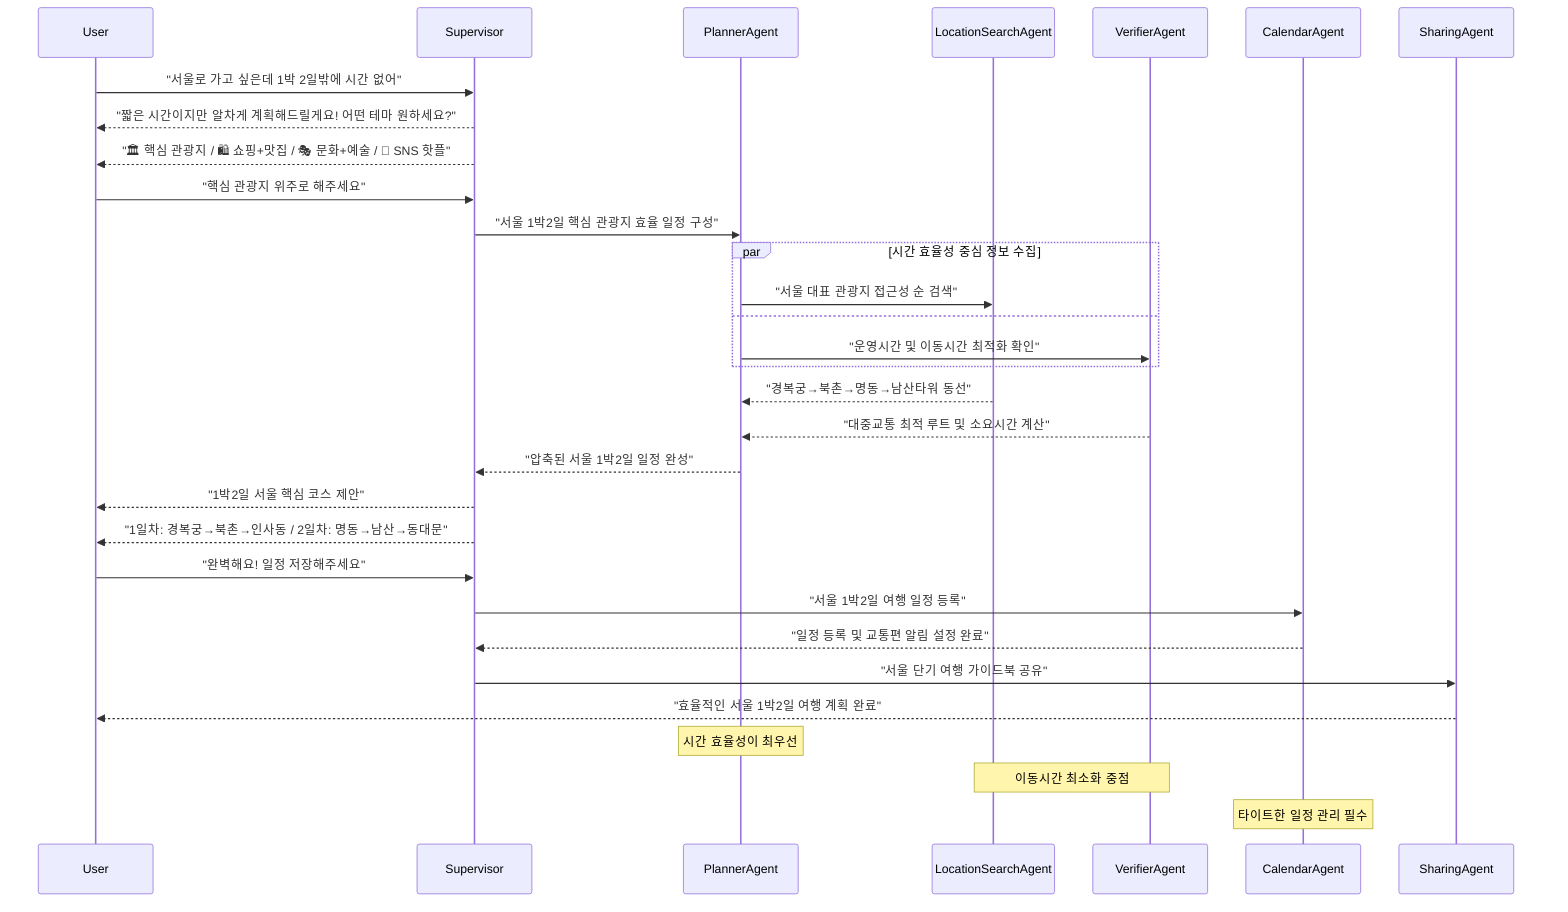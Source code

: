 %% 13_short_seoul: 서울로 가고 싶은데 1박 2일밖에 시간 없어
sequenceDiagram
    participant User
    participant Supervisor
    participant PlannerAgent
    participant LocationSearchAgent
    participant VerifierAgent
    participant CalendarAgent
    participant SharingAgent
    
    User->>Supervisor: "서울로 가고 싶은데 1박 2일밖에 시간 없어"
    Supervisor-->>User: "짧은 시간이지만 알차게 계획해드릴게요! 어떤 테마 원하세요?"
    Supervisor-->>User: "🏛️ 핵심 관광지 / 🛍️ 쇼핑+맛집 / 🎭 문화+예술 / 📸 SNS 핫플"
    
    User->>Supervisor: "핵심 관광지 위주로 해주세요"
    
    Supervisor->>PlannerAgent: "서울 1박2일 핵심 관광지 효율 일정 구성"
    
    par 시간 효율성 중심 정보 수집
        PlannerAgent->>LocationSearchAgent: "서울 대표 관광지 접근성 순 검색"
    and
        PlannerAgent->>VerifierAgent: "운영시간 및 이동시간 최적화 확인"
    end
    
    LocationSearchAgent-->>PlannerAgent: "경복궁→북촌→명동→남산타워 동선"
    VerifierAgent-->>PlannerAgent: "대중교통 최적 루트 및 소요시간 계산"
    
    PlannerAgent-->>Supervisor: "압축된 서울 1박2일 일정 완성"
    
    Supervisor-->>User: "1박2일 서울 핵심 코스 제안"
    Supervisor-->>User: "1일차: 경복궁→북촌→인사동 / 2일차: 명동→남산→동대문"
    
    User->>Supervisor: "완벽해요! 일정 저장해주세요"
    
    Supervisor->>CalendarAgent: "서울 1박2일 여행 일정 등록"
    CalendarAgent-->>Supervisor: "일정 등록 및 교통편 알림 설정 완료"
    
    Supervisor->>SharingAgent: "서울 단기 여행 가이드북 공유"
    SharingAgent-->>User: "효율적인 서울 1박2일 여행 계획 완료"
    
    Note over PlannerAgent: 시간 효율성이 최우선
    Note over LocationSearchAgent,VerifierAgent: 이동시간 최소화 중점
    Note over CalendarAgent: 타이트한 일정 관리 필수